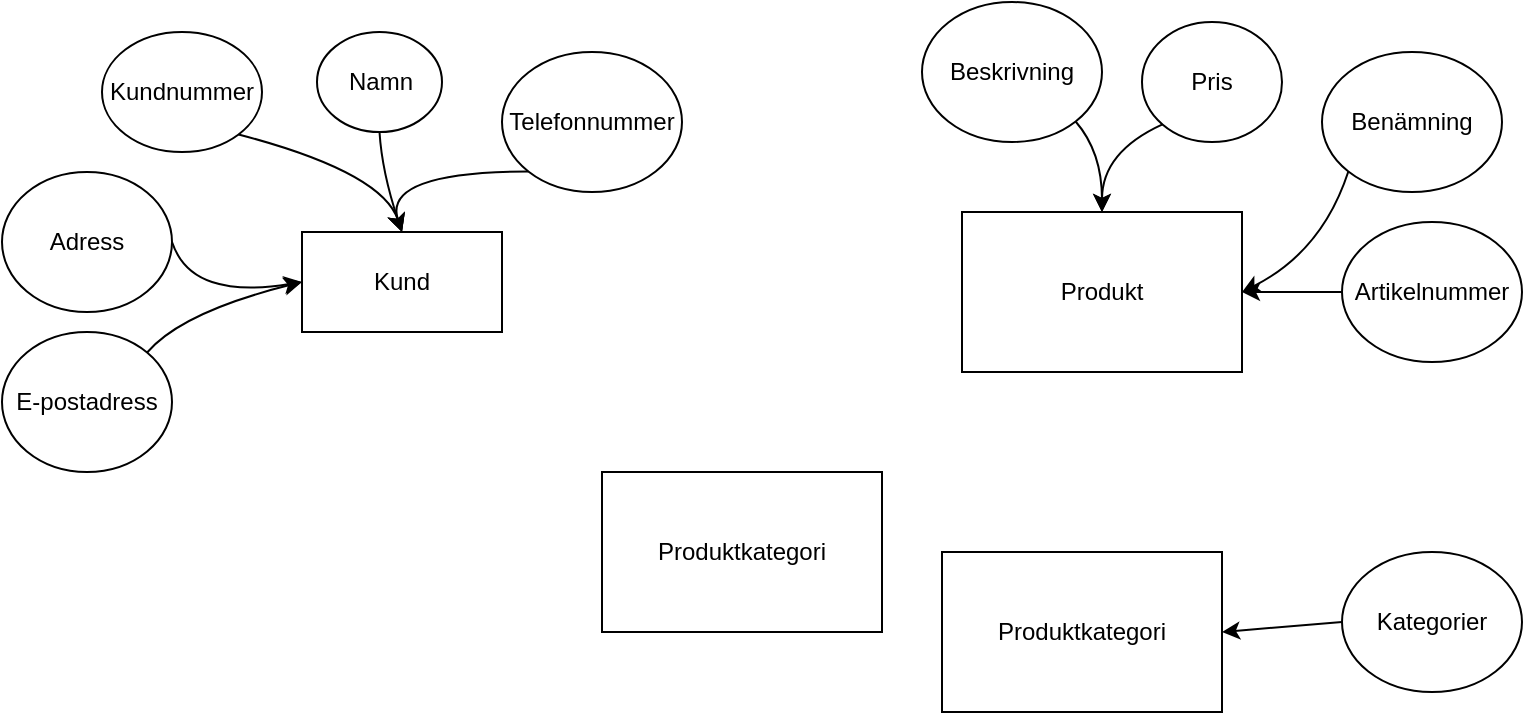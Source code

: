 <mxfile version="20.8.20" type="github">
  <diagram id="R2lEEEUBdFMjLlhIrx00" name="Page-1">
    <mxGraphModel dx="1303" dy="750" grid="1" gridSize="10" guides="1" tooltips="1" connect="1" arrows="1" fold="1" page="1" pageScale="1" pageWidth="850" pageHeight="1100" math="0" shadow="0" extFonts="Permanent Marker^https://fonts.googleapis.com/css?family=Permanent+Marker">
      <root>
        <mxCell id="0" />
        <mxCell id="1" parent="0" />
        <mxCell id="zaymkeU8T_Axa2zSOyoV-1" value="Kund" style="rounded=0;whiteSpace=wrap;html=1;" vertex="1" parent="1">
          <mxGeometry x="190" y="130" width="100" height="50" as="geometry" />
        </mxCell>
        <mxCell id="zaymkeU8T_Axa2zSOyoV-2" value="Produkt" style="rounded=0;whiteSpace=wrap;html=1;" vertex="1" parent="1">
          <mxGeometry x="520" y="120" width="140" height="80" as="geometry" />
        </mxCell>
        <mxCell id="zaymkeU8T_Axa2zSOyoV-3" value="Produktkategori&lt;br&gt;" style="rounded=0;whiteSpace=wrap;html=1;" vertex="1" parent="1">
          <mxGeometry x="510" y="290" width="140" height="80" as="geometry" />
        </mxCell>
        <mxCell id="zaymkeU8T_Axa2zSOyoV-5" value="Produktkategori&lt;br&gt;" style="rounded=0;whiteSpace=wrap;html=1;" vertex="1" parent="1">
          <mxGeometry x="340" y="250" width="140" height="80" as="geometry" />
        </mxCell>
        <mxCell id="zaymkeU8T_Axa2zSOyoV-6" value="Kundnummer" style="ellipse;whiteSpace=wrap;html=1;" vertex="1" parent="1">
          <mxGeometry x="90" y="30" width="80" height="60" as="geometry" />
        </mxCell>
        <mxCell id="zaymkeU8T_Axa2zSOyoV-7" value="Namn" style="ellipse;whiteSpace=wrap;html=1;" vertex="1" parent="1">
          <mxGeometry x="197.5" y="30" width="62.5" height="50" as="geometry" />
        </mxCell>
        <mxCell id="zaymkeU8T_Axa2zSOyoV-8" value="Adress" style="ellipse;whiteSpace=wrap;html=1;" vertex="1" parent="1">
          <mxGeometry x="40" y="100" width="85" height="70" as="geometry" />
        </mxCell>
        <mxCell id="zaymkeU8T_Axa2zSOyoV-9" value="E-postadress" style="ellipse;whiteSpace=wrap;html=1;" vertex="1" parent="1">
          <mxGeometry x="40" y="180" width="85" height="70" as="geometry" />
        </mxCell>
        <mxCell id="zaymkeU8T_Axa2zSOyoV-10" value="Telefonnummer" style="ellipse;whiteSpace=wrap;html=1;" vertex="1" parent="1">
          <mxGeometry x="290" y="40" width="90" height="70" as="geometry" />
        </mxCell>
        <mxCell id="zaymkeU8T_Axa2zSOyoV-11" value="" style="curved=1;endArrow=classic;html=1;rounded=0;exitX=1;exitY=0;exitDx=0;exitDy=0;entryX=0;entryY=0.5;entryDx=0;entryDy=0;" edge="1" parent="1" source="zaymkeU8T_Axa2zSOyoV-9" target="zaymkeU8T_Axa2zSOyoV-1">
          <mxGeometry width="50" height="50" relative="1" as="geometry">
            <mxPoint x="125" y="210" as="sourcePoint" />
            <mxPoint x="175" y="160" as="targetPoint" />
            <Array as="points">
              <mxPoint x="130" y="170" />
            </Array>
          </mxGeometry>
        </mxCell>
        <mxCell id="zaymkeU8T_Axa2zSOyoV-16" value="" style="curved=1;endArrow=classic;html=1;rounded=0;exitX=1;exitY=0.5;exitDx=0;exitDy=0;entryX=0;entryY=0.5;entryDx=0;entryDy=0;" edge="1" parent="1" source="zaymkeU8T_Axa2zSOyoV-8" target="zaymkeU8T_Axa2zSOyoV-1">
          <mxGeometry width="50" height="50" relative="1" as="geometry">
            <mxPoint x="122" y="200" as="sourcePoint" />
            <mxPoint x="200" y="165" as="targetPoint" />
            <Array as="points">
              <mxPoint x="130" y="150" />
              <mxPoint x="160" y="160" />
            </Array>
          </mxGeometry>
        </mxCell>
        <mxCell id="zaymkeU8T_Axa2zSOyoV-17" value="" style="curved=1;endArrow=classic;html=1;rounded=0;exitX=1;exitY=1;exitDx=0;exitDy=0;entryX=0.5;entryY=0;entryDx=0;entryDy=0;" edge="1" parent="1" source="zaymkeU8T_Axa2zSOyoV-6" target="zaymkeU8T_Axa2zSOyoV-1">
          <mxGeometry width="50" height="50" relative="1" as="geometry">
            <mxPoint x="160" y="130" as="sourcePoint" />
            <mxPoint x="238" y="95" as="targetPoint" />
            <Array as="points">
              <mxPoint x="230" y="100" />
            </Array>
          </mxGeometry>
        </mxCell>
        <mxCell id="zaymkeU8T_Axa2zSOyoV-18" value="" style="curved=1;endArrow=classic;html=1;rounded=0;exitX=0.5;exitY=1;exitDx=0;exitDy=0;entryX=0.5;entryY=0;entryDx=0;entryDy=0;" edge="1" parent="1" source="zaymkeU8T_Axa2zSOyoV-7" target="zaymkeU8T_Axa2zSOyoV-1">
          <mxGeometry width="50" height="50" relative="1" as="geometry">
            <mxPoint x="132" y="210" as="sourcePoint" />
            <mxPoint x="210" y="175" as="targetPoint" />
            <Array as="points">
              <mxPoint x="230" y="100" />
            </Array>
          </mxGeometry>
        </mxCell>
        <mxCell id="zaymkeU8T_Axa2zSOyoV-19" value="" style="curved=1;endArrow=classic;html=1;rounded=0;exitX=0;exitY=1;exitDx=0;exitDy=0;entryX=0.5;entryY=0;entryDx=0;entryDy=0;" edge="1" parent="1" source="zaymkeU8T_Axa2zSOyoV-10" target="zaymkeU8T_Axa2zSOyoV-1">
          <mxGeometry width="50" height="50" relative="1" as="geometry">
            <mxPoint x="312" y="152.5" as="sourcePoint" />
            <mxPoint x="390" y="117.5" as="targetPoint" />
            <Array as="points">
              <mxPoint x="230" y="100" />
            </Array>
          </mxGeometry>
        </mxCell>
        <mxCell id="zaymkeU8T_Axa2zSOyoV-20" value="Artikelnummer" style="ellipse;whiteSpace=wrap;html=1;" vertex="1" parent="1">
          <mxGeometry x="710" y="125" width="90" height="70" as="geometry" />
        </mxCell>
        <mxCell id="zaymkeU8T_Axa2zSOyoV-21" value="Benämning" style="ellipse;whiteSpace=wrap;html=1;" vertex="1" parent="1">
          <mxGeometry x="700" y="40" width="90" height="70" as="geometry" />
        </mxCell>
        <mxCell id="zaymkeU8T_Axa2zSOyoV-22" value="Beskrivning" style="ellipse;whiteSpace=wrap;html=1;" vertex="1" parent="1">
          <mxGeometry x="500" y="15" width="90" height="70" as="geometry" />
        </mxCell>
        <mxCell id="zaymkeU8T_Axa2zSOyoV-24" value="Pris" style="ellipse;whiteSpace=wrap;html=1;" vertex="1" parent="1">
          <mxGeometry x="610" y="25" width="70" height="60" as="geometry" />
        </mxCell>
        <mxCell id="zaymkeU8T_Axa2zSOyoV-25" value="" style="curved=1;endArrow=classic;html=1;rounded=0;exitX=0;exitY=0.5;exitDx=0;exitDy=0;entryX=1;entryY=0.5;entryDx=0;entryDy=0;" edge="1" parent="1" source="zaymkeU8T_Axa2zSOyoV-20" target="zaymkeU8T_Axa2zSOyoV-2">
          <mxGeometry width="50" height="50" relative="1" as="geometry">
            <mxPoint x="313" y="110" as="sourcePoint" />
            <mxPoint x="250" y="140" as="targetPoint" />
            <Array as="points" />
          </mxGeometry>
        </mxCell>
        <mxCell id="zaymkeU8T_Axa2zSOyoV-26" value="" style="curved=1;endArrow=classic;html=1;rounded=0;exitX=0;exitY=1;exitDx=0;exitDy=0;entryX=1;entryY=0.5;entryDx=0;entryDy=0;" edge="1" parent="1" source="zaymkeU8T_Axa2zSOyoV-21" target="zaymkeU8T_Axa2zSOyoV-2">
          <mxGeometry width="50" height="50" relative="1" as="geometry">
            <mxPoint x="720" y="170" as="sourcePoint" />
            <mxPoint x="670" y="170" as="targetPoint" />
            <Array as="points">
              <mxPoint x="700" y="140" />
            </Array>
          </mxGeometry>
        </mxCell>
        <mxCell id="zaymkeU8T_Axa2zSOyoV-27" value="" style="curved=1;endArrow=classic;html=1;rounded=0;exitX=0;exitY=1;exitDx=0;exitDy=0;entryX=0.5;entryY=0;entryDx=0;entryDy=0;" edge="1" parent="1" source="zaymkeU8T_Axa2zSOyoV-24" target="zaymkeU8T_Axa2zSOyoV-2">
          <mxGeometry width="50" height="50" relative="1" as="geometry">
            <mxPoint x="720" y="170" as="sourcePoint" />
            <mxPoint x="670" y="170" as="targetPoint" />
            <Array as="points">
              <mxPoint x="590" y="90" />
            </Array>
          </mxGeometry>
        </mxCell>
        <mxCell id="zaymkeU8T_Axa2zSOyoV-28" value="" style="curved=1;endArrow=classic;html=1;rounded=0;exitX=1;exitY=1;exitDx=0;exitDy=0;entryX=0.5;entryY=0;entryDx=0;entryDy=0;" edge="1" parent="1" source="zaymkeU8T_Axa2zSOyoV-22" target="zaymkeU8T_Axa2zSOyoV-2">
          <mxGeometry width="50" height="50" relative="1" as="geometry">
            <mxPoint x="730" y="180" as="sourcePoint" />
            <mxPoint x="680" y="180" as="targetPoint" />
            <Array as="points">
              <mxPoint x="590" y="90" />
            </Array>
          </mxGeometry>
        </mxCell>
        <mxCell id="zaymkeU8T_Axa2zSOyoV-29" value="Kategorier" style="ellipse;whiteSpace=wrap;html=1;" vertex="1" parent="1">
          <mxGeometry x="710" y="290" width="90" height="70" as="geometry" />
        </mxCell>
        <mxCell id="zaymkeU8T_Axa2zSOyoV-30" value="" style="curved=1;endArrow=classic;html=1;rounded=0;exitX=0;exitY=0.5;exitDx=0;exitDy=0;entryX=1;entryY=0.5;entryDx=0;entryDy=0;" edge="1" parent="1" source="zaymkeU8T_Axa2zSOyoV-29" target="zaymkeU8T_Axa2zSOyoV-3">
          <mxGeometry width="50" height="50" relative="1" as="geometry">
            <mxPoint x="720" y="170" as="sourcePoint" />
            <mxPoint x="670" y="170" as="targetPoint" />
            <Array as="points" />
          </mxGeometry>
        </mxCell>
      </root>
    </mxGraphModel>
  </diagram>
</mxfile>
